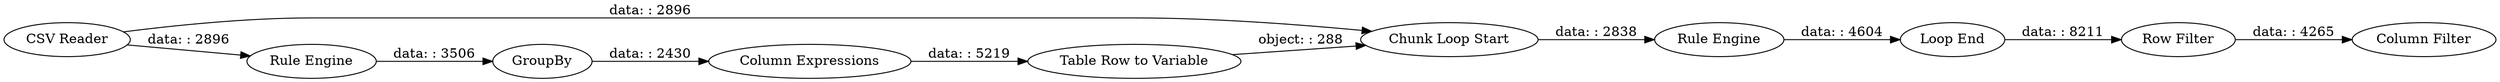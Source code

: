 digraph {
	"-8407489398423683563_24" [label="Loop End"]
	"-8407489398423683563_33" [label="Row Filter"]
	"-8407489398423683563_21" [label="Table Row to Variable"]
	"-8407489398423683563_19" [label="Column Expressions"]
	"-8407489398423683563_34" [label="Column Filter"]
	"-8407489398423683563_30" [label="Chunk Loop Start"]
	"-8407489398423683563_20" [label="Rule Engine"]
	"-8407489398423683563_32" [label="Rule Engine"]
	"-8407489398423683563_18" [label=GroupBy]
	"-8407489398423683563_1" [label="CSV Reader"]
	"-8407489398423683563_20" -> "-8407489398423683563_18" [label="data: : 3506"]
	"-8407489398423683563_1" -> "-8407489398423683563_30" [label="data: : 2896"]
	"-8407489398423683563_21" -> "-8407489398423683563_30" [label="object: : 288"]
	"-8407489398423683563_32" -> "-8407489398423683563_24" [label="data: : 4604"]
	"-8407489398423683563_33" -> "-8407489398423683563_34" [label="data: : 4265"]
	"-8407489398423683563_30" -> "-8407489398423683563_32" [label="data: : 2838"]
	"-8407489398423683563_19" -> "-8407489398423683563_21" [label="data: : 5219"]
	"-8407489398423683563_24" -> "-8407489398423683563_33" [label="data: : 8211"]
	"-8407489398423683563_1" -> "-8407489398423683563_20" [label="data: : 2896"]
	"-8407489398423683563_18" -> "-8407489398423683563_19" [label="data: : 2430"]
	rankdir=LR
}
